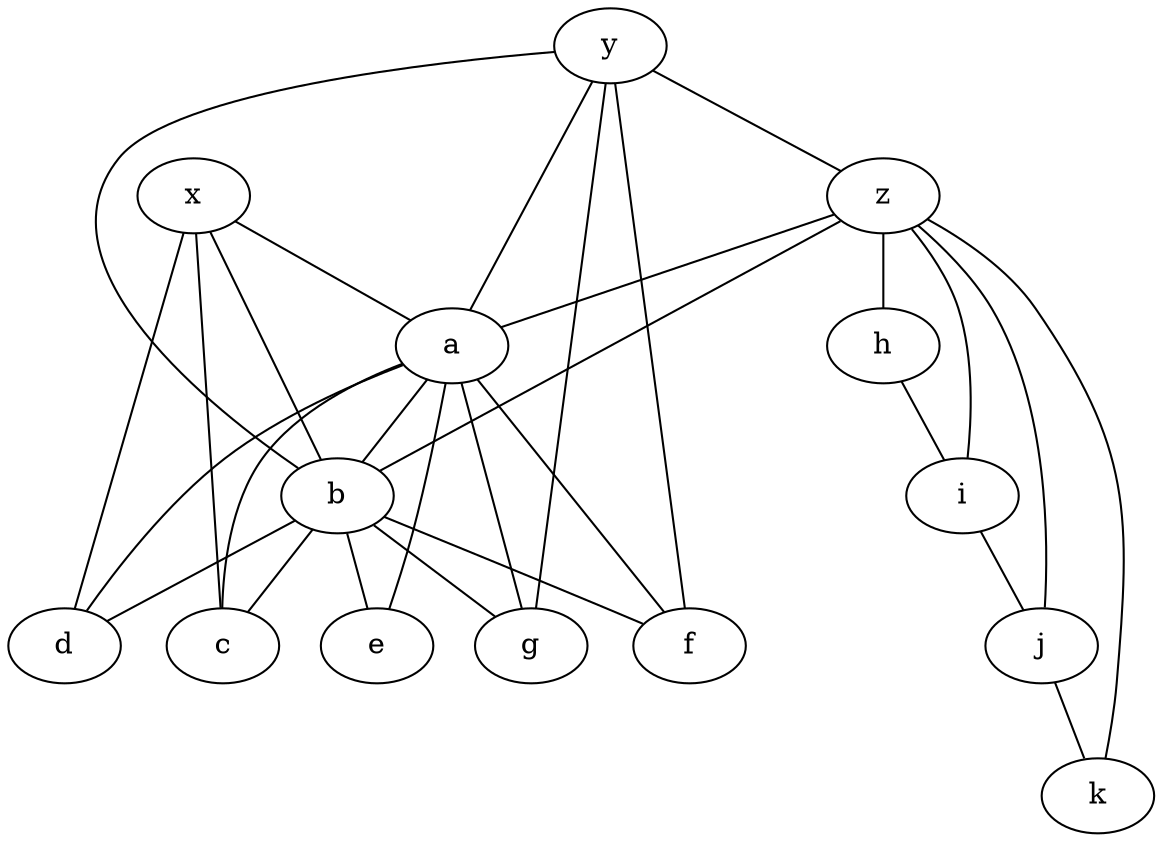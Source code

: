 graph
{
    a--c;
    a--d;
    b--c;
    b--d;
    x--a;
    x--b;
    x--c;
    x--d;
    y--a;
    y--b;
    y--g;
    y--f;
    y--z;
    z--a;
    z--b;
    z--h;
    z--i;
    z--j;
    z--k;
    a--e;
    a--b;
    a--f;
    a--g;
    b--e;
    b--g;
    b--f;
    h--i;
    i--j;
    j--k;
}
